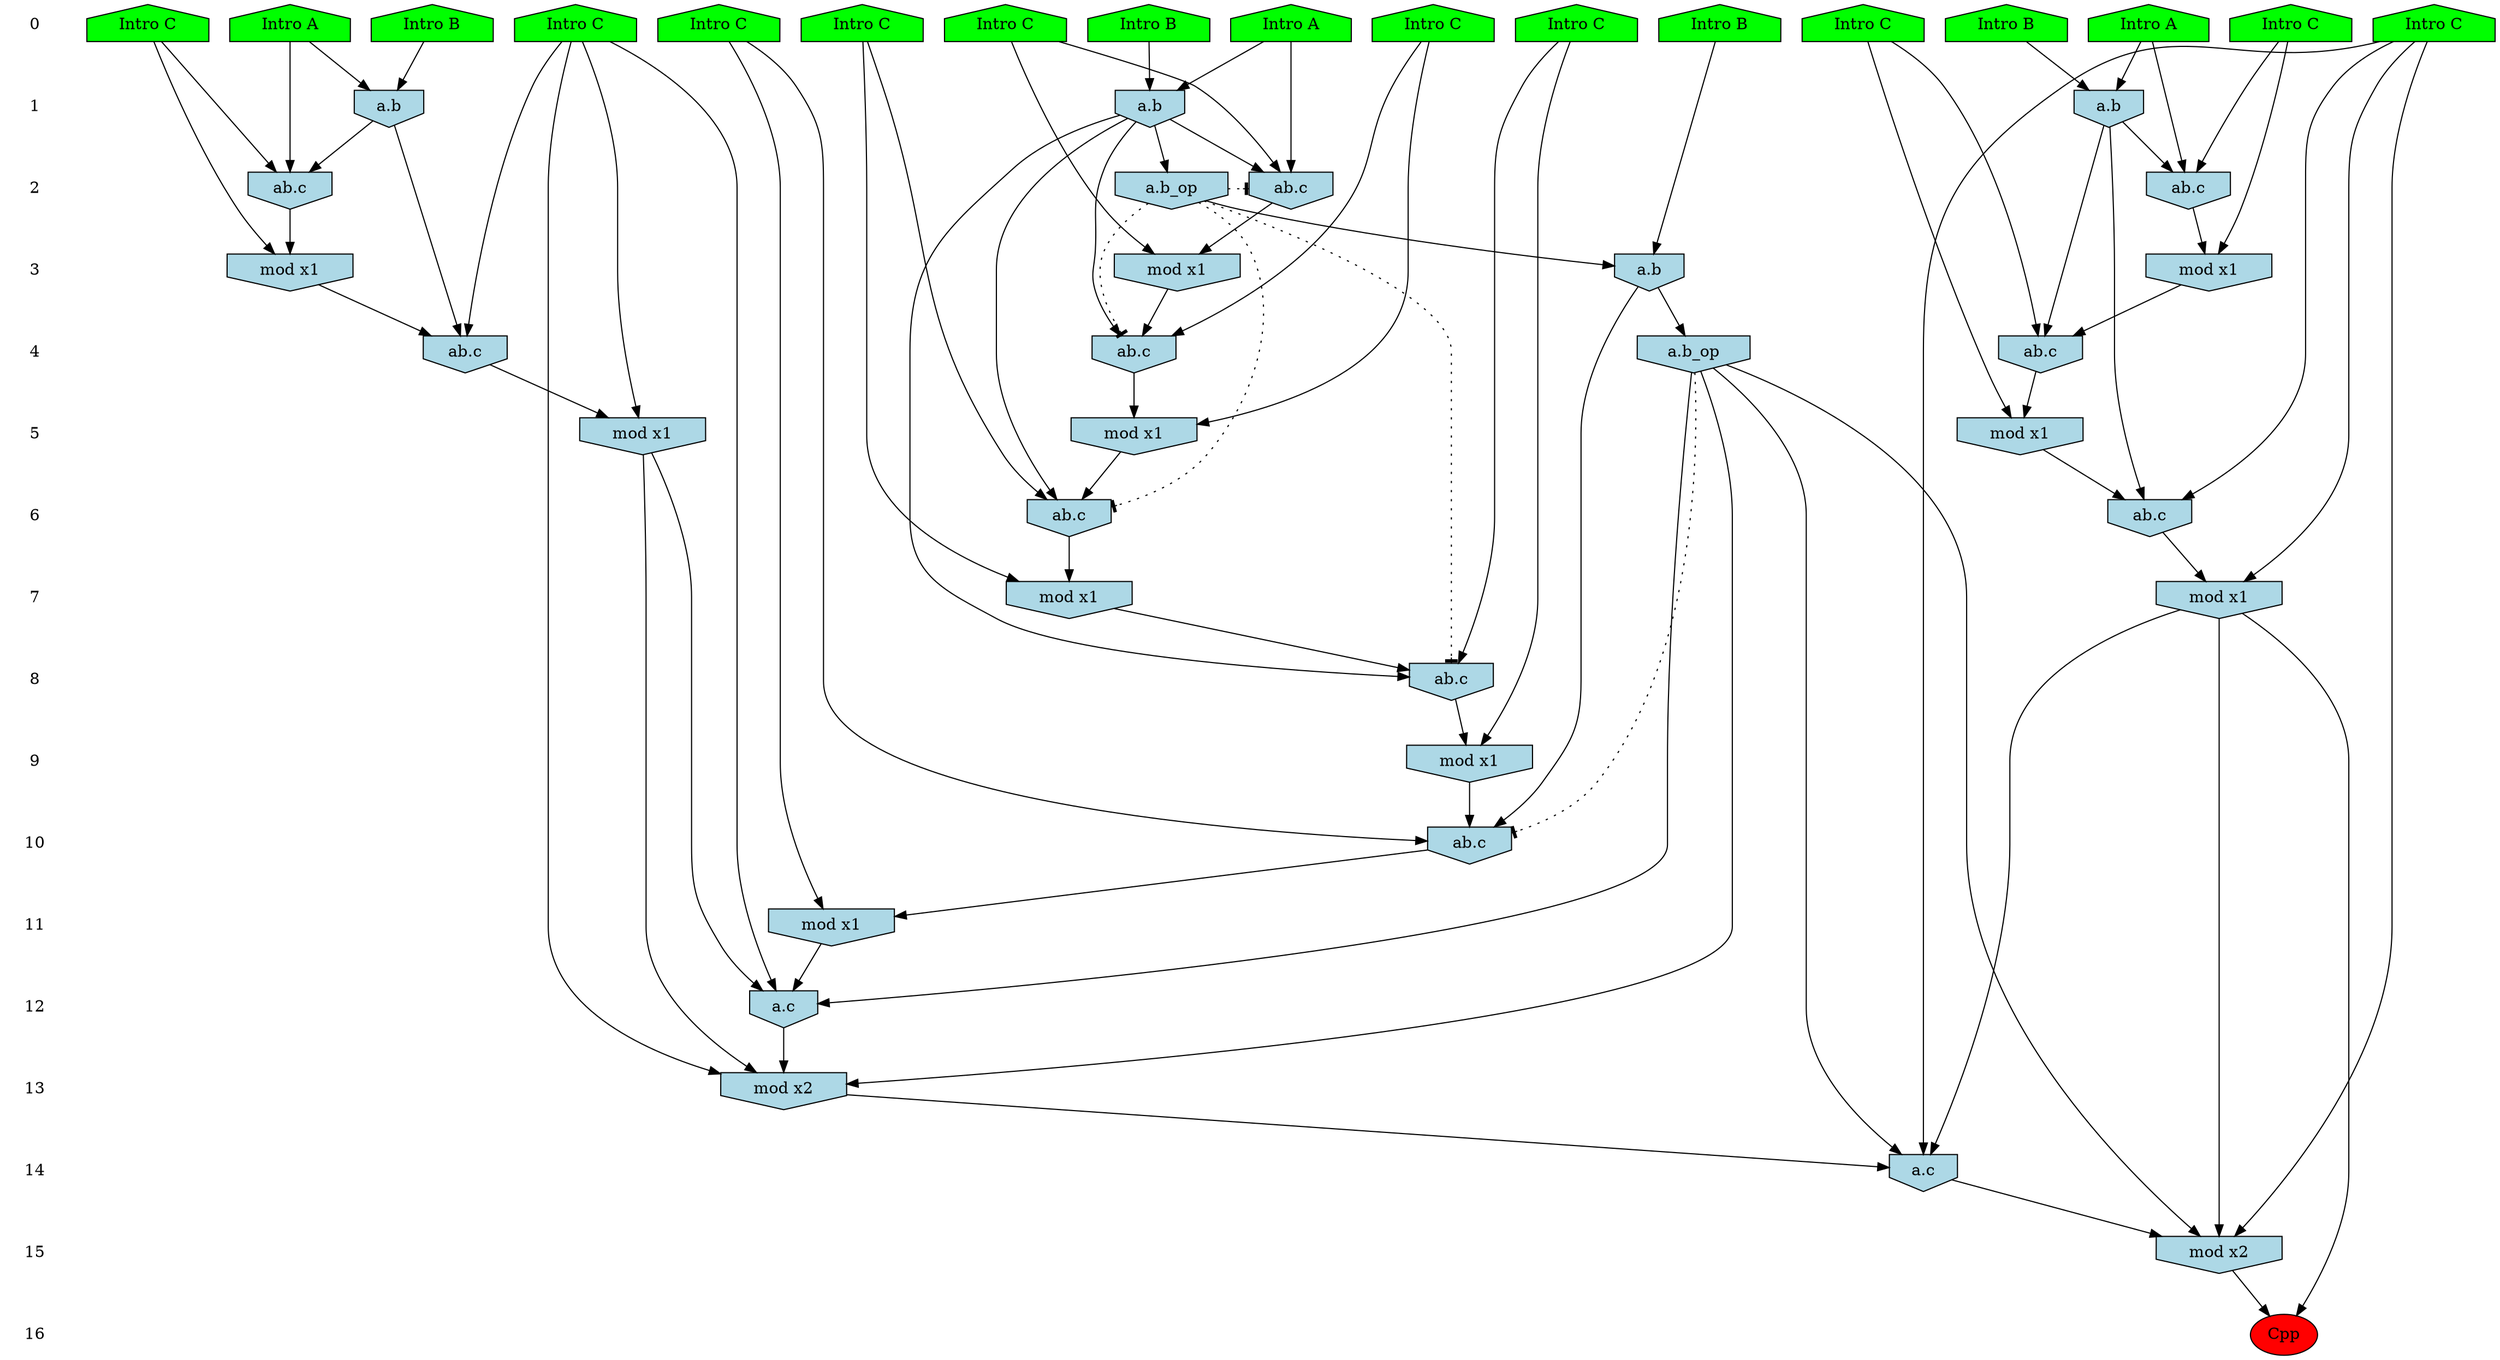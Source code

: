 /* Compression of 1 causal flows obtained in average at 2.102967E+01 t.u */
/* Compressed causal flows were: [3956] */
digraph G{
 ranksep=.5 ; 
{ rank = same ; "0" [shape=plaintext] ; node_1 [label ="Intro A", shape=house, style=filled, fillcolor=green] ;
node_2 [label ="Intro B", shape=house, style=filled, fillcolor=green] ;
node_3 [label ="Intro B", shape=house, style=filled, fillcolor=green] ;
node_4 [label ="Intro B", shape=house, style=filled, fillcolor=green] ;
node_5 [label ="Intro A", shape=house, style=filled, fillcolor=green] ;
node_6 [label ="Intro B", shape=house, style=filled, fillcolor=green] ;
node_7 [label ="Intro A", shape=house, style=filled, fillcolor=green] ;
node_8 [label ="Intro C", shape=house, style=filled, fillcolor=green] ;
node_9 [label ="Intro C", shape=house, style=filled, fillcolor=green] ;
node_10 [label ="Intro C", shape=house, style=filled, fillcolor=green] ;
node_11 [label ="Intro C", shape=house, style=filled, fillcolor=green] ;
node_12 [label ="Intro C", shape=house, style=filled, fillcolor=green] ;
node_13 [label ="Intro C", shape=house, style=filled, fillcolor=green] ;
node_14 [label ="Intro C", shape=house, style=filled, fillcolor=green] ;
node_15 [label ="Intro C", shape=house, style=filled, fillcolor=green] ;
node_16 [label ="Intro C", shape=house, style=filled, fillcolor=green] ;
node_17 [label ="Intro C", shape=house, style=filled, fillcolor=green] ;
}
{ rank = same ; "1" [shape=plaintext] ; node_18 [label="a.b", shape=invhouse, style=filled, fillcolor = lightblue] ;
node_24 [label="a.b", shape=invhouse, style=filled, fillcolor = lightblue] ;
node_26 [label="a.b", shape=invhouse, style=filled, fillcolor = lightblue] ;
}
{ rank = same ; "2" [shape=plaintext] ; node_19 [label="ab.c", shape=invhouse, style=filled, fillcolor = lightblue] ;
node_27 [label="ab.c", shape=invhouse, style=filled, fillcolor = lightblue] ;
node_31 [label="ab.c", shape=invhouse, style=filled, fillcolor = lightblue] ;
node_33 [label="a.b_op", shape=invhouse, style=filled, fillcolor = lightblue] ;
}
{ rank = same ; "3" [shape=plaintext] ; node_20 [label="mod x1", shape=invhouse, style=filled, fillcolor = lightblue] ;
node_28 [label="mod x1", shape=invhouse, style=filled, fillcolor = lightblue] ;
node_34 [label="mod x1", shape=invhouse, style=filled, fillcolor = lightblue] ;
node_36 [label="a.b", shape=invhouse, style=filled, fillcolor = lightblue] ;
}
{ rank = same ; "4" [shape=plaintext] ; node_21 [label="ab.c", shape=invhouse, style=filled, fillcolor = lightblue] ;
node_29 [label="ab.c", shape=invhouse, style=filled, fillcolor = lightblue] ;
node_39 [label="a.b_op", shape=invhouse, style=filled, fillcolor = lightblue] ;
node_41 [label="ab.c", shape=invhouse, style=filled, fillcolor = lightblue] ;
}
{ rank = same ; "5" [shape=plaintext] ; node_22 [label="mod x1", shape=invhouse, style=filled, fillcolor = lightblue] ;
node_32 [label="mod x1", shape=invhouse, style=filled, fillcolor = lightblue] ;
node_42 [label="mod x1", shape=invhouse, style=filled, fillcolor = lightblue] ;
}
{ rank = same ; "6" [shape=plaintext] ; node_23 [label="ab.c", shape=invhouse, style=filled, fillcolor = lightblue] ;
node_44 [label="ab.c", shape=invhouse, style=filled, fillcolor = lightblue] ;
}
{ rank = same ; "7" [shape=plaintext] ; node_25 [label="mod x1", shape=invhouse, style=filled, fillcolor = lightblue] ;
node_45 [label="mod x1", shape=invhouse, style=filled, fillcolor = lightblue] ;
}
{ rank = same ; "8" [shape=plaintext] ; node_30 [label="ab.c", shape=invhouse, style=filled, fillcolor = lightblue] ;
}
{ rank = same ; "9" [shape=plaintext] ; node_35 [label="mod x1", shape=invhouse, style=filled, fillcolor = lightblue] ;
}
{ rank = same ; "10" [shape=plaintext] ; node_37 [label="ab.c", shape=invhouse, style=filled, fillcolor = lightblue] ;
}
{ rank = same ; "11" [shape=plaintext] ; node_38 [label="mod x1", shape=invhouse, style=filled, fillcolor = lightblue] ;
}
{ rank = same ; "12" [shape=plaintext] ; node_40 [label="a.c", shape=invhouse, style=filled, fillcolor = lightblue] ;
}
{ rank = same ; "13" [shape=plaintext] ; node_43 [label="mod x2", shape=invhouse, style=filled, fillcolor = lightblue] ;
}
{ rank = same ; "14" [shape=plaintext] ; node_46 [label="a.c", shape=invhouse, style=filled, fillcolor = lightblue] ;
}
{ rank = same ; "15" [shape=plaintext] ; node_47 [label="mod x2", shape=invhouse, style=filled, fillcolor = lightblue] ;
}
{ rank = same ; "16" [shape=plaintext] ; node_48 [label ="Cpp", style=filled, fillcolor=red] ;
}
"0" -> "1" [style="invis"]; 
"1" -> "2" [style="invis"]; 
"2" -> "3" [style="invis"]; 
"3" -> "4" [style="invis"]; 
"4" -> "5" [style="invis"]; 
"5" -> "6" [style="invis"]; 
"6" -> "7" [style="invis"]; 
"7" -> "8" [style="invis"]; 
"8" -> "9" [style="invis"]; 
"9" -> "10" [style="invis"]; 
"10" -> "11" [style="invis"]; 
"11" -> "12" [style="invis"]; 
"12" -> "13" [style="invis"]; 
"13" -> "14" [style="invis"]; 
"14" -> "15" [style="invis"]; 
"15" -> "16" [style="invis"]; 
node_4 -> node_18
node_7 -> node_18
node_7 -> node_19
node_16 -> node_19
node_18 -> node_19
node_16 -> node_20
node_19 -> node_20
node_10 -> node_21
node_18 -> node_21
node_20 -> node_21
node_10 -> node_22
node_21 -> node_22
node_12 -> node_23
node_18 -> node_23
node_22 -> node_23
node_1 -> node_24
node_6 -> node_24
node_12 -> node_25
node_23 -> node_25
node_2 -> node_26
node_5 -> node_26
node_1 -> node_27
node_17 -> node_27
node_24 -> node_27
node_17 -> node_28
node_27 -> node_28
node_11 -> node_29
node_24 -> node_29
node_28 -> node_29
node_13 -> node_30
node_18 -> node_30
node_25 -> node_30
node_5 -> node_31
node_9 -> node_31
node_26 -> node_31
node_11 -> node_32
node_29 -> node_32
node_18 -> node_33
node_9 -> node_34
node_31 -> node_34
node_13 -> node_35
node_30 -> node_35
node_3 -> node_36
node_33 -> node_36
node_15 -> node_37
node_35 -> node_37
node_36 -> node_37
node_15 -> node_38
node_37 -> node_38
node_36 -> node_39
node_11 -> node_40
node_32 -> node_40
node_38 -> node_40
node_39 -> node_40
node_8 -> node_41
node_26 -> node_41
node_34 -> node_41
node_8 -> node_42
node_41 -> node_42
node_11 -> node_43
node_32 -> node_43
node_39 -> node_43
node_40 -> node_43
node_14 -> node_44
node_26 -> node_44
node_42 -> node_44
node_14 -> node_45
node_44 -> node_45
node_14 -> node_46
node_39 -> node_46
node_43 -> node_46
node_45 -> node_46
node_14 -> node_47
node_39 -> node_47
node_45 -> node_47
node_46 -> node_47
node_45 -> node_48
node_47 -> node_48
node_33 -> node_30 [style=dotted, arrowhead = tee] 
node_33 -> node_23 [style=dotted, arrowhead = tee] 
node_33 -> node_21 [style=dotted, arrowhead = tee] 
node_33 -> node_19 [style=dotted, arrowhead = tee] 
node_39 -> node_37 [style=dotted, arrowhead = tee] 
}
/*
 Dot generation time: 0.001623
*/